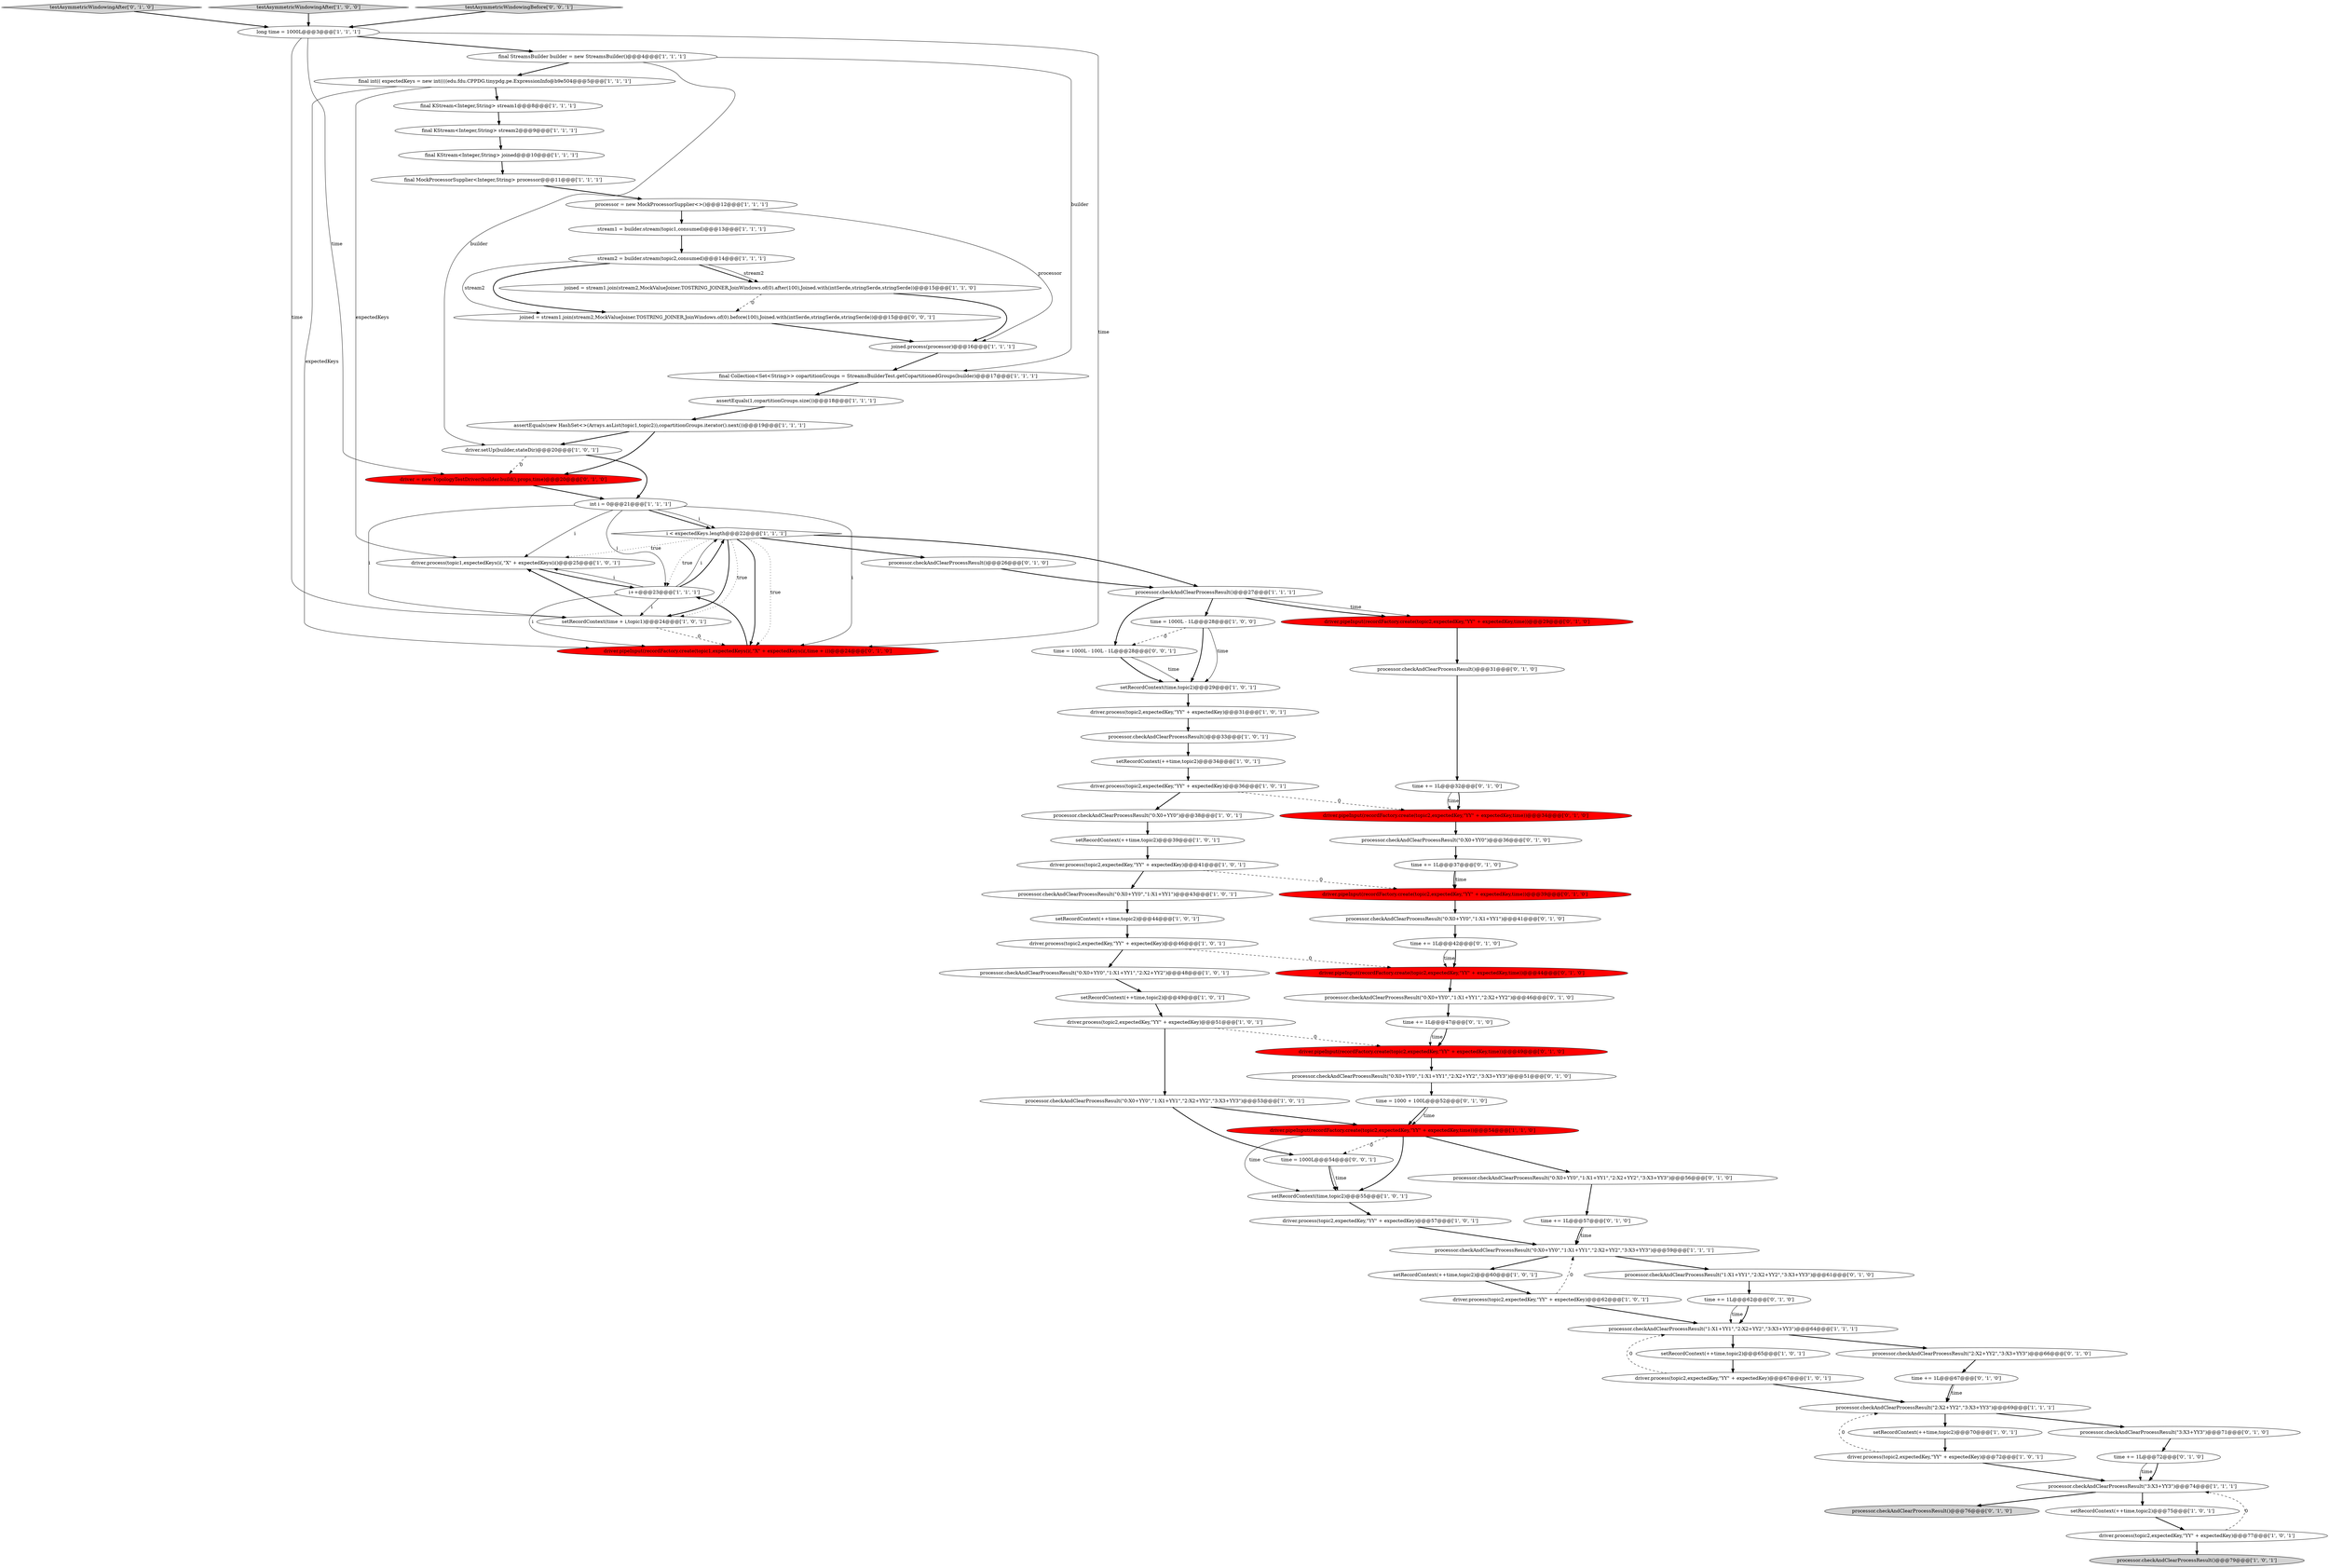digraph {
38 [style = filled, label = "processor.checkAndClearProcessResult(\"0:X0+YY0\")@@@38@@@['1', '0', '1']", fillcolor = white, shape = ellipse image = "AAA0AAABBB1BBB"];
16 [style = filled, label = "processor.checkAndClearProcessResult()@@@27@@@['1', '1', '1']", fillcolor = white, shape = ellipse image = "AAA0AAABBB1BBB"];
11 [style = filled, label = "final MockProcessorSupplier<Integer,String> processor@@@11@@@['1', '1', '1']", fillcolor = white, shape = ellipse image = "AAA0AAABBB1BBB"];
55 [style = filled, label = "testAsymmetricWindowingAfter['0', '1', '0']", fillcolor = lightgray, shape = diamond image = "AAA0AAABBB2BBB"];
86 [style = filled, label = "joined = stream1.join(stream2,MockValueJoiner.TOSTRING_JOINER,JoinWindows.of(0).before(100),Joined.with(intSerde,stringSerde,stringSerde))@@@15@@@['0', '0', '1']", fillcolor = white, shape = ellipse image = "AAA0AAABBB3BBB"];
20 [style = filled, label = "driver.process(topic2,expectedKey,\"YY\" + expectedKey)@@@62@@@['1', '0', '1']", fillcolor = white, shape = ellipse image = "AAA0AAABBB1BBB"];
40 [style = filled, label = "driver.process(topic1,expectedKeys(i(,\"X\" + expectedKeys(i()@@@25@@@['1', '0', '1']", fillcolor = white, shape = ellipse image = "AAA0AAABBB1BBB"];
49 [style = filled, label = "setRecordContext(++time,topic2)@@@60@@@['1', '0', '1']", fillcolor = white, shape = ellipse image = "AAA0AAABBB1BBB"];
67 [style = filled, label = "processor.checkAndClearProcessResult(\"3:X3+YY3\")@@@71@@@['0', '1', '0']", fillcolor = white, shape = ellipse image = "AAA0AAABBB2BBB"];
42 [style = filled, label = "driver.process(topic2,expectedKey,\"YY\" + expectedKey)@@@72@@@['1', '0', '1']", fillcolor = white, shape = ellipse image = "AAA0AAABBB1BBB"];
73 [style = filled, label = "time = 1000 + 100L@@@52@@@['0', '1', '0']", fillcolor = white, shape = ellipse image = "AAA0AAABBB2BBB"];
81 [style = filled, label = "driver = new TopologyTestDriver(builder.build(),props,time)@@@20@@@['0', '1', '0']", fillcolor = red, shape = ellipse image = "AAA1AAABBB2BBB"];
17 [style = filled, label = "driver.process(topic2,expectedKey,\"YY\" + expectedKey)@@@51@@@['1', '0', '1']", fillcolor = white, shape = ellipse image = "AAA0AAABBB1BBB"];
46 [style = filled, label = "final KStream<Integer,String> joined@@@10@@@['1', '1', '1']", fillcolor = white, shape = ellipse image = "AAA0AAABBB1BBB"];
10 [style = filled, label = "setRecordContext(++time,topic2)@@@70@@@['1', '0', '1']", fillcolor = white, shape = ellipse image = "AAA0AAABBB1BBB"];
80 [style = filled, label = "processor.checkAndClearProcessResult(\"0:X0+YY0\")@@@36@@@['0', '1', '0']", fillcolor = white, shape = ellipse image = "AAA0AAABBB2BBB"];
2 [style = filled, label = "driver.process(topic2,expectedKey,\"YY\" + expectedKey)@@@36@@@['1', '0', '1']", fillcolor = white, shape = ellipse image = "AAA0AAABBB1BBB"];
44 [style = filled, label = "setRecordContext(++time,topic2)@@@34@@@['1', '0', '1']", fillcolor = white, shape = ellipse image = "AAA0AAABBB1BBB"];
48 [style = filled, label = "joined = stream1.join(stream2,MockValueJoiner.TOSTRING_JOINER,JoinWindows.of(0).after(100),Joined.with(intSerde,stringSerde,stringSerde))@@@15@@@['1', '1', '0']", fillcolor = white, shape = ellipse image = "AAA0AAABBB1BBB"];
43 [style = filled, label = "joined.process(processor)@@@16@@@['1', '1', '1']", fillcolor = white, shape = ellipse image = "AAA0AAABBB1BBB"];
41 [style = filled, label = "assertEquals(1,copartitionGroups.size())@@@18@@@['1', '1', '1']", fillcolor = white, shape = ellipse image = "AAA0AAABBB1BBB"];
69 [style = filled, label = "time += 1L@@@47@@@['0', '1', '0']", fillcolor = white, shape = ellipse image = "AAA0AAABBB2BBB"];
51 [style = filled, label = "setRecordContext(++time,topic2)@@@39@@@['1', '0', '1']", fillcolor = white, shape = ellipse image = "AAA0AAABBB1BBB"];
70 [style = filled, label = "driver.pipeInput(recordFactory.create(topic2,expectedKey,\"YY\" + expectedKey,time))@@@39@@@['0', '1', '0']", fillcolor = red, shape = ellipse image = "AAA1AAABBB2BBB"];
79 [style = filled, label = "time += 1L@@@57@@@['0', '1', '0']", fillcolor = white, shape = ellipse image = "AAA0AAABBB2BBB"];
78 [style = filled, label = "time += 1L@@@62@@@['0', '1', '0']", fillcolor = white, shape = ellipse image = "AAA0AAABBB2BBB"];
56 [style = filled, label = "processor.checkAndClearProcessResult(\"0:X0+YY0\",\"1:X1+YY1\",\"2:X2+YY2\")@@@46@@@['0', '1', '0']", fillcolor = white, shape = ellipse image = "AAA0AAABBB2BBB"];
6 [style = filled, label = "final int(( expectedKeys = new int((((edu.fdu.CPPDG.tinypdg.pe.ExpressionInfo@b9e504@@@5@@@['1', '1', '1']", fillcolor = white, shape = ellipse image = "AAA0AAABBB1BBB"];
77 [style = filled, label = "driver.pipeInput(recordFactory.create(topic2,expectedKey,\"YY\" + expectedKey,time))@@@34@@@['0', '1', '0']", fillcolor = red, shape = ellipse image = "AAA1AAABBB2BBB"];
37 [style = filled, label = "driver.setUp(builder,stateDir)@@@20@@@['1', '0', '1']", fillcolor = white, shape = ellipse image = "AAA0AAABBB1BBB"];
23 [style = filled, label = "final KStream<Integer,String> stream1@@@8@@@['1', '1', '1']", fillcolor = white, shape = ellipse image = "AAA0AAABBB1BBB"];
58 [style = filled, label = "time += 1L@@@32@@@['0', '1', '0']", fillcolor = white, shape = ellipse image = "AAA0AAABBB2BBB"];
24 [style = filled, label = "processor.checkAndClearProcessResult()@@@79@@@['1', '0', '1']", fillcolor = lightgray, shape = ellipse image = "AAA0AAABBB1BBB"];
5 [style = filled, label = "processor.checkAndClearProcessResult(\"3:X3+YY3\")@@@74@@@['1', '1', '1']", fillcolor = white, shape = ellipse image = "AAA0AAABBB1BBB"];
83 [style = filled, label = "time = 1000L - 100L - 1L@@@28@@@['0', '0', '1']", fillcolor = white, shape = ellipse image = "AAA0AAABBB3BBB"];
25 [style = filled, label = "processor.checkAndClearProcessResult(\"0:X0+YY0\",\"1:X1+YY1\",\"2:X2+YY2\")@@@48@@@['1', '0', '1']", fillcolor = white, shape = ellipse image = "AAA0AAABBB1BBB"];
66 [style = filled, label = "processor.checkAndClearProcessResult(\"0:X0+YY0\",\"1:X1+YY1\",\"2:X2+YY2\",\"3:X3+YY3\")@@@56@@@['0', '1', '0']", fillcolor = white, shape = ellipse image = "AAA0AAABBB2BBB"];
62 [style = filled, label = "processor.checkAndClearProcessResult()@@@76@@@['0', '1', '0']", fillcolor = lightgray, shape = ellipse image = "AAA0AAABBB2BBB"];
29 [style = filled, label = "setRecordContext(++time,topic2)@@@44@@@['1', '0', '1']", fillcolor = white, shape = ellipse image = "AAA0AAABBB1BBB"];
35 [style = filled, label = "driver.process(topic2,expectedKey,\"YY\" + expectedKey)@@@31@@@['1', '0', '1']", fillcolor = white, shape = ellipse image = "AAA0AAABBB1BBB"];
68 [style = filled, label = "processor.checkAndClearProcessResult(\"0:X0+YY0\",\"1:X1+YY1\")@@@41@@@['0', '1', '0']", fillcolor = white, shape = ellipse image = "AAA0AAABBB2BBB"];
82 [style = filled, label = "driver.pipeInput(recordFactory.create(topic2,expectedKey,\"YY\" + expectedKey,time))@@@44@@@['0', '1', '0']", fillcolor = red, shape = ellipse image = "AAA1AAABBB2BBB"];
59 [style = filled, label = "driver.pipeInput(recordFactory.create(topic2,expectedKey,\"YY\" + expectedKey,time))@@@29@@@['0', '1', '0']", fillcolor = red, shape = ellipse image = "AAA1AAABBB2BBB"];
18 [style = filled, label = "time = 1000L - 1L@@@28@@@['1', '0', '0']", fillcolor = white, shape = ellipse image = "AAA0AAABBB1BBB"];
60 [style = filled, label = "processor.checkAndClearProcessResult(\"2:X2+YY2\",\"3:X3+YY3\")@@@66@@@['0', '1', '0']", fillcolor = white, shape = ellipse image = "AAA0AAABBB2BBB"];
30 [style = filled, label = "testAsymmetricWindowingAfter['1', '0', '0']", fillcolor = lightgray, shape = diamond image = "AAA0AAABBB1BBB"];
74 [style = filled, label = "processor.checkAndClearProcessResult(\"1:X1+YY1\",\"2:X2+YY2\",\"3:X3+YY3\")@@@61@@@['0', '1', '0']", fillcolor = white, shape = ellipse image = "AAA0AAABBB2BBB"];
61 [style = filled, label = "processor.checkAndClearProcessResult(\"0:X0+YY0\",\"1:X1+YY1\",\"2:X2+YY2\",\"3:X3+YY3\")@@@51@@@['0', '1', '0']", fillcolor = white, shape = ellipse image = "AAA0AAABBB2BBB"];
9 [style = filled, label = "setRecordContext(++time,topic2)@@@75@@@['1', '0', '1']", fillcolor = white, shape = ellipse image = "AAA0AAABBB1BBB"];
75 [style = filled, label = "driver.pipeInput(recordFactory.create(topic2,expectedKey,\"YY\" + expectedKey,time))@@@49@@@['0', '1', '0']", fillcolor = red, shape = ellipse image = "AAA1AAABBB2BBB"];
54 [style = filled, label = "driver.process(topic2,expectedKey,\"YY\" + expectedKey)@@@77@@@['1', '0', '1']", fillcolor = white, shape = ellipse image = "AAA0AAABBB1BBB"];
15 [style = filled, label = "final Collection<Set<String>> copartitionGroups = StreamsBuilderTest.getCopartitionedGroups(builder)@@@17@@@['1', '1', '1']", fillcolor = white, shape = ellipse image = "AAA0AAABBB1BBB"];
84 [style = filled, label = "testAsymmetricWindowingBefore['0', '0', '1']", fillcolor = lightgray, shape = diamond image = "AAA0AAABBB3BBB"];
22 [style = filled, label = "long time = 1000L@@@3@@@['1', '1', '1']", fillcolor = white, shape = ellipse image = "AAA0AAABBB1BBB"];
7 [style = filled, label = "int i = 0@@@21@@@['1', '1', '1']", fillcolor = white, shape = ellipse image = "AAA0AAABBB1BBB"];
65 [style = filled, label = "time += 1L@@@37@@@['0', '1', '0']", fillcolor = white, shape = ellipse image = "AAA0AAABBB2BBB"];
50 [style = filled, label = "final KStream<Integer,String> stream2@@@9@@@['1', '1', '1']", fillcolor = white, shape = ellipse image = "AAA0AAABBB1BBB"];
63 [style = filled, label = "time += 1L@@@42@@@['0', '1', '0']", fillcolor = white, shape = ellipse image = "AAA0AAABBB2BBB"];
28 [style = filled, label = "processor.checkAndClearProcessResult()@@@33@@@['1', '0', '1']", fillcolor = white, shape = ellipse image = "AAA0AAABBB1BBB"];
8 [style = filled, label = "processor.checkAndClearProcessResult(\"0:X0+YY0\",\"1:X1+YY1\")@@@43@@@['1', '0', '1']", fillcolor = white, shape = ellipse image = "AAA0AAABBB1BBB"];
1 [style = filled, label = "driver.process(topic2,expectedKey,\"YY\" + expectedKey)@@@67@@@['1', '0', '1']", fillcolor = white, shape = ellipse image = "AAA0AAABBB1BBB"];
45 [style = filled, label = "setRecordContext(++time,topic2)@@@49@@@['1', '0', '1']", fillcolor = white, shape = ellipse image = "AAA0AAABBB1BBB"];
21 [style = filled, label = "stream1 = builder.stream(topic1,consumed)@@@13@@@['1', '1', '1']", fillcolor = white, shape = ellipse image = "AAA0AAABBB1BBB"];
76 [style = filled, label = "time += 1L@@@67@@@['0', '1', '0']", fillcolor = white, shape = ellipse image = "AAA0AAABBB2BBB"];
3 [style = filled, label = "driver.pipeInput(recordFactory.create(topic2,expectedKey,\"YY\" + expectedKey,time))@@@54@@@['1', '1', '0']", fillcolor = red, shape = ellipse image = "AAA1AAABBB1BBB"];
0 [style = filled, label = "setRecordContext(++time,topic2)@@@65@@@['1', '0', '1']", fillcolor = white, shape = ellipse image = "AAA0AAABBB1BBB"];
33 [style = filled, label = "processor.checkAndClearProcessResult(\"0:X0+YY0\",\"1:X1+YY1\",\"2:X2+YY2\",\"3:X3+YY3\")@@@53@@@['1', '0', '1']", fillcolor = white, shape = ellipse image = "AAA0AAABBB1BBB"];
52 [style = filled, label = "setRecordContext(time + i,topic1)@@@24@@@['1', '0', '1']", fillcolor = white, shape = ellipse image = "AAA0AAABBB1BBB"];
64 [style = filled, label = "driver.pipeInput(recordFactory.create(topic1,expectedKeys(i(,\"X\" + expectedKeys(i(,time + i))@@@24@@@['0', '1', '0']", fillcolor = red, shape = ellipse image = "AAA1AAABBB2BBB"];
27 [style = filled, label = "setRecordContext(time,topic2)@@@29@@@['1', '0', '1']", fillcolor = white, shape = ellipse image = "AAA0AAABBB1BBB"];
36 [style = filled, label = "driver.process(topic2,expectedKey,\"YY\" + expectedKey)@@@46@@@['1', '0', '1']", fillcolor = white, shape = ellipse image = "AAA0AAABBB1BBB"];
85 [style = filled, label = "time = 1000L@@@54@@@['0', '0', '1']", fillcolor = white, shape = ellipse image = "AAA0AAABBB3BBB"];
57 [style = filled, label = "processor.checkAndClearProcessResult()@@@31@@@['0', '1', '0']", fillcolor = white, shape = ellipse image = "AAA0AAABBB2BBB"];
13 [style = filled, label = "processor = new MockProcessorSupplier<>()@@@12@@@['1', '1', '1']", fillcolor = white, shape = ellipse image = "AAA0AAABBB1BBB"];
53 [style = filled, label = "stream2 = builder.stream(topic2,consumed)@@@14@@@['1', '1', '1']", fillcolor = white, shape = ellipse image = "AAA0AAABBB1BBB"];
34 [style = filled, label = "processor.checkAndClearProcessResult(\"0:X0+YY0\",\"1:X1+YY1\",\"2:X2+YY2\",\"3:X3+YY3\")@@@59@@@['1', '1', '1']", fillcolor = white, shape = ellipse image = "AAA0AAABBB1BBB"];
26 [style = filled, label = "setRecordContext(time,topic2)@@@55@@@['1', '0', '1']", fillcolor = white, shape = ellipse image = "AAA0AAABBB1BBB"];
14 [style = filled, label = "driver.process(topic2,expectedKey,\"YY\" + expectedKey)@@@57@@@['1', '0', '1']", fillcolor = white, shape = ellipse image = "AAA0AAABBB1BBB"];
19 [style = filled, label = "processor.checkAndClearProcessResult(\"2:X2+YY2\",\"3:X3+YY3\")@@@69@@@['1', '1', '1']", fillcolor = white, shape = ellipse image = "AAA0AAABBB1BBB"];
31 [style = filled, label = "assertEquals(new HashSet<>(Arrays.asList(topic1,topic2)),copartitionGroups.iterator().next())@@@19@@@['1', '1', '1']", fillcolor = white, shape = ellipse image = "AAA0AAABBB1BBB"];
72 [style = filled, label = "processor.checkAndClearProcessResult()@@@26@@@['0', '1', '0']", fillcolor = white, shape = ellipse image = "AAA0AAABBB2BBB"];
4 [style = filled, label = "processor.checkAndClearProcessResult(\"1:X1+YY1\",\"2:X2+YY2\",\"3:X3+YY3\")@@@64@@@['1', '1', '1']", fillcolor = white, shape = ellipse image = "AAA0AAABBB1BBB"];
47 [style = filled, label = "final StreamsBuilder builder = new StreamsBuilder()@@@4@@@['1', '1', '1']", fillcolor = white, shape = ellipse image = "AAA0AAABBB1BBB"];
39 [style = filled, label = "i < expectedKeys.length@@@22@@@['1', '1', '1']", fillcolor = white, shape = diamond image = "AAA0AAABBB1BBB"];
71 [style = filled, label = "time += 1L@@@72@@@['0', '1', '0']", fillcolor = white, shape = ellipse image = "AAA0AAABBB2BBB"];
12 [style = filled, label = "driver.process(topic2,expectedKey,\"YY\" + expectedKey)@@@41@@@['1', '0', '1']", fillcolor = white, shape = ellipse image = "AAA0AAABBB1BBB"];
32 [style = filled, label = "i++@@@23@@@['1', '1', '1']", fillcolor = white, shape = ellipse image = "AAA0AAABBB1BBB"];
31->37 [style = bold, label=""];
32->64 [style = solid, label="i"];
86->43 [style = bold, label=""];
5->9 [style = bold, label=""];
25->45 [style = bold, label=""];
38->51 [style = bold, label=""];
37->81 [style = dashed, label="0"];
12->70 [style = dashed, label="0"];
1->4 [style = dashed, label="0"];
59->57 [style = bold, label=""];
77->80 [style = bold, label=""];
57->58 [style = bold, label=""];
67->71 [style = bold, label=""];
53->86 [style = solid, label="stream2"];
85->26 [style = solid, label="time"];
78->4 [style = bold, label=""];
18->83 [style = dashed, label="0"];
31->81 [style = bold, label=""];
69->75 [style = solid, label="time"];
3->66 [style = bold, label=""];
16->59 [style = solid, label="time"];
7->64 [style = solid, label="i"];
48->43 [style = bold, label=""];
39->64 [style = bold, label=""];
22->47 [style = bold, label=""];
11->13 [style = bold, label=""];
15->41 [style = bold, label=""];
70->68 [style = bold, label=""];
58->77 [style = solid, label="time"];
32->39 [style = solid, label="i"];
33->85 [style = bold, label=""];
45->17 [style = bold, label=""];
16->83 [style = bold, label=""];
53->48 [style = bold, label=""];
72->16 [style = bold, label=""];
29->36 [style = bold, label=""];
44->2 [style = bold, label=""];
32->52 [style = solid, label="i"];
47->6 [style = bold, label=""];
33->3 [style = bold, label=""];
74->78 [style = bold, label=""];
6->40 [style = solid, label="expectedKeys"];
76->19 [style = solid, label="time"];
26->14 [style = bold, label=""];
53->86 [style = bold, label=""];
75->61 [style = bold, label=""];
34->74 [style = bold, label=""];
56->69 [style = bold, label=""];
4->0 [style = bold, label=""];
22->81 [style = solid, label="time"];
5->62 [style = bold, label=""];
35->28 [style = bold, label=""];
9->54 [style = bold, label=""];
39->72 [style = bold, label=""];
53->48 [style = solid, label="stream2"];
36->25 [style = bold, label=""];
39->52 [style = bold, label=""];
47->37 [style = solid, label="builder"];
20->34 [style = dashed, label="0"];
83->27 [style = solid, label="time"];
17->75 [style = dashed, label="0"];
39->40 [style = dotted, label="true"];
1->19 [style = bold, label=""];
82->56 [style = bold, label=""];
39->64 [style = dotted, label="true"];
36->82 [style = dashed, label="0"];
54->5 [style = dashed, label="0"];
22->64 [style = solid, label="time"];
42->19 [style = dashed, label="0"];
19->67 [style = bold, label=""];
16->18 [style = bold, label=""];
39->16 [style = bold, label=""];
3->26 [style = solid, label="time"];
2->77 [style = dashed, label="0"];
34->49 [style = bold, label=""];
6->23 [style = bold, label=""];
51->12 [style = bold, label=""];
68->63 [style = bold, label=""];
32->40 [style = solid, label="i"];
3->26 [style = bold, label=""];
69->75 [style = bold, label=""];
19->10 [style = bold, label=""];
71->5 [style = bold, label=""];
13->43 [style = solid, label="processor"];
37->7 [style = bold, label=""];
27->35 [style = bold, label=""];
54->24 [style = bold, label=""];
7->39 [style = bold, label=""];
52->40 [style = bold, label=""];
12->8 [style = bold, label=""];
0->1 [style = bold, label=""];
16->59 [style = bold, label=""];
63->82 [style = solid, label="time"];
40->32 [style = bold, label=""];
84->22 [style = bold, label=""];
41->31 [style = bold, label=""];
32->39 [style = bold, label=""];
76->19 [style = bold, label=""];
73->3 [style = bold, label=""];
7->39 [style = solid, label="i"];
64->32 [style = bold, label=""];
49->20 [style = bold, label=""];
71->5 [style = solid, label="time"];
85->26 [style = bold, label=""];
23->50 [style = bold, label=""];
63->82 [style = bold, label=""];
30->22 [style = bold, label=""];
7->32 [style = solid, label="i"];
58->77 [style = bold, label=""];
39->52 [style = dotted, label="true"];
80->65 [style = bold, label=""];
65->70 [style = bold, label=""];
47->15 [style = solid, label="builder"];
50->46 [style = bold, label=""];
60->76 [style = bold, label=""];
3->85 [style = dashed, label="0"];
83->27 [style = bold, label=""];
4->60 [style = bold, label=""];
65->70 [style = solid, label="time"];
79->34 [style = solid, label="time"];
14->34 [style = bold, label=""];
17->33 [style = bold, label=""];
79->34 [style = bold, label=""];
78->4 [style = solid, label="time"];
7->40 [style = solid, label="i"];
46->11 [style = bold, label=""];
20->4 [style = bold, label=""];
55->22 [style = bold, label=""];
2->38 [style = bold, label=""];
81->7 [style = bold, label=""];
18->27 [style = solid, label="time"];
10->42 [style = bold, label=""];
18->27 [style = bold, label=""];
43->15 [style = bold, label=""];
39->32 [style = dotted, label="true"];
48->86 [style = dashed, label="0"];
28->44 [style = bold, label=""];
61->73 [style = bold, label=""];
73->3 [style = solid, label="time"];
42->5 [style = bold, label=""];
7->52 [style = solid, label="i"];
13->21 [style = bold, label=""];
8->29 [style = bold, label=""];
22->52 [style = solid, label="time"];
6->64 [style = solid, label="expectedKeys"];
52->64 [style = dashed, label="0"];
66->79 [style = bold, label=""];
21->53 [style = bold, label=""];
}

